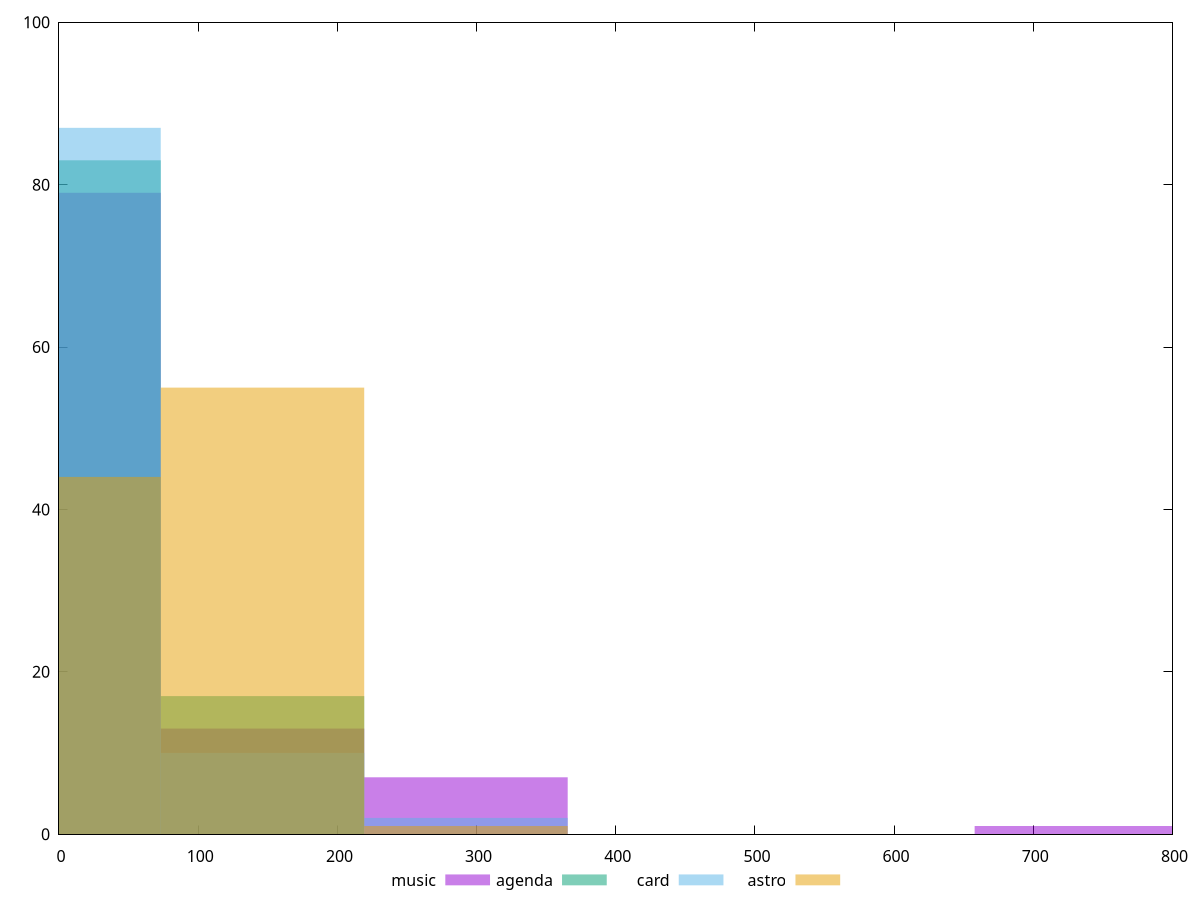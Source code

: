 reset

$music <<EOF
146.18759937537857 13
0 79
292.37519875075714 7
730.9379968768928 1
EOF

$agenda <<EOF
146.18759937537857 17
0 83
EOF

$card <<EOF
0 87
146.18759937537857 10
292.37519875075714 2
EOF

$astro <<EOF
292.37519875075714 1
146.18759937537857 55
0 44
EOF

set key outside below
set boxwidth 146.18759937537857
set xrange [0:800]
set yrange [0:100]
set trange [0:100]
set style fill transparent solid 0.5 noborder
set terminal svg size 640, 520 enhanced background rgb 'white'
set output "reports/report_00027_2021-02-24T12-40-31.850Z/unminified-javascript/comparison/histogram/all_raw.svg"

plot $music title "music" with boxes, \
     $agenda title "agenda" with boxes, \
     $card title "card" with boxes, \
     $astro title "astro" with boxes

reset
